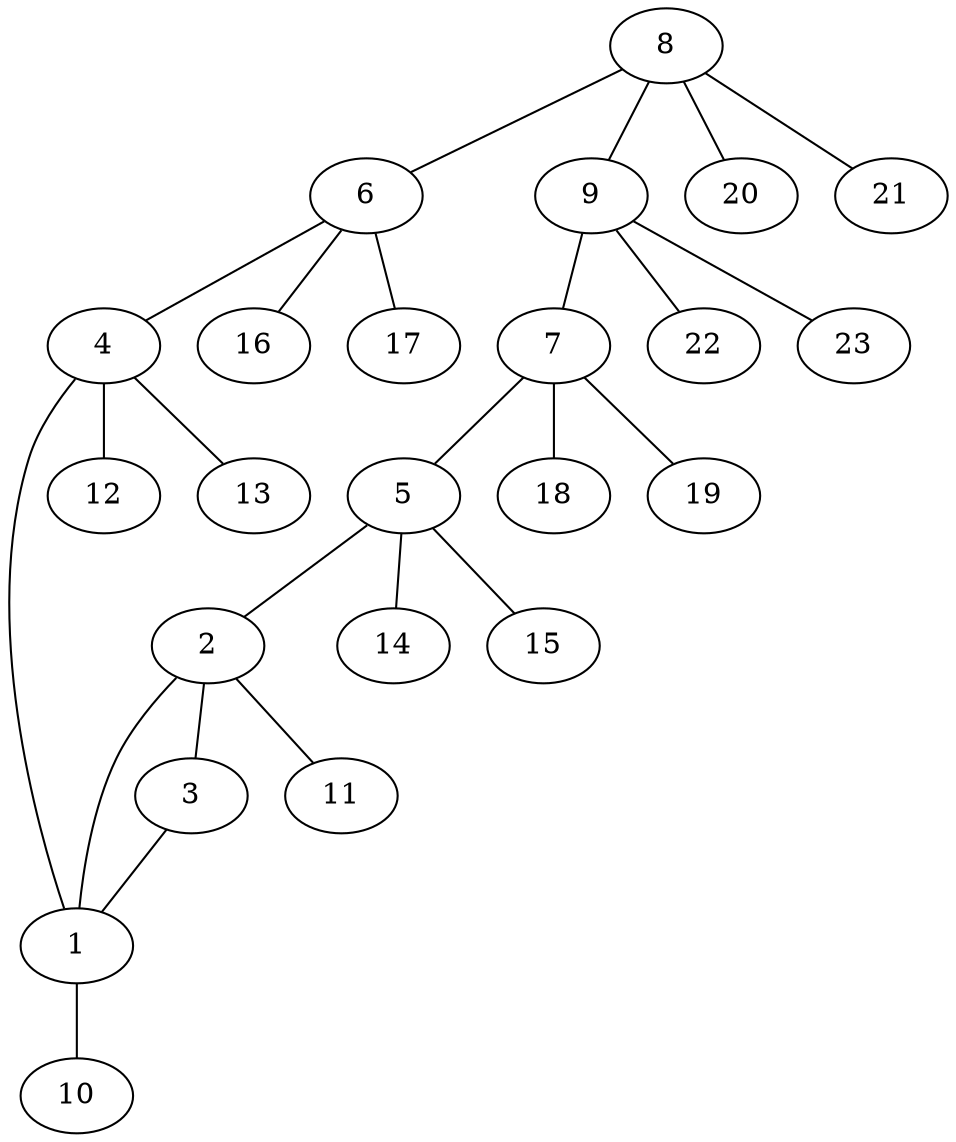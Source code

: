 graph molecule_3036 {
	1	 [chem=C];
	10	 [chem=H];
	1 -- 10	 [valence=1];
	2	 [chem=C];
	2 -- 1	 [valence=1];
	3	 [chem=O];
	2 -- 3	 [valence=1];
	11	 [chem=H];
	2 -- 11	 [valence=1];
	3 -- 1	 [valence=1];
	4	 [chem=C];
	4 -- 1	 [valence=1];
	12	 [chem=H];
	4 -- 12	 [valence=1];
	13	 [chem=H];
	4 -- 13	 [valence=1];
	5	 [chem=C];
	5 -- 2	 [valence=1];
	14	 [chem=H];
	5 -- 14	 [valence=1];
	15	 [chem=H];
	5 -- 15	 [valence=1];
	6	 [chem=C];
	6 -- 4	 [valence=1];
	16	 [chem=H];
	6 -- 16	 [valence=1];
	17	 [chem=H];
	6 -- 17	 [valence=1];
	7	 [chem=C];
	7 -- 5	 [valence=1];
	18	 [chem=H];
	7 -- 18	 [valence=1];
	19	 [chem=H];
	7 -- 19	 [valence=1];
	8	 [chem=C];
	8 -- 6	 [valence=1];
	9	 [chem=C];
	8 -- 9	 [valence=1];
	20	 [chem=H];
	8 -- 20	 [valence=1];
	21	 [chem=H];
	8 -- 21	 [valence=1];
	9 -- 7	 [valence=1];
	22	 [chem=H];
	9 -- 22	 [valence=1];
	23	 [chem=H];
	9 -- 23	 [valence=1];
}
